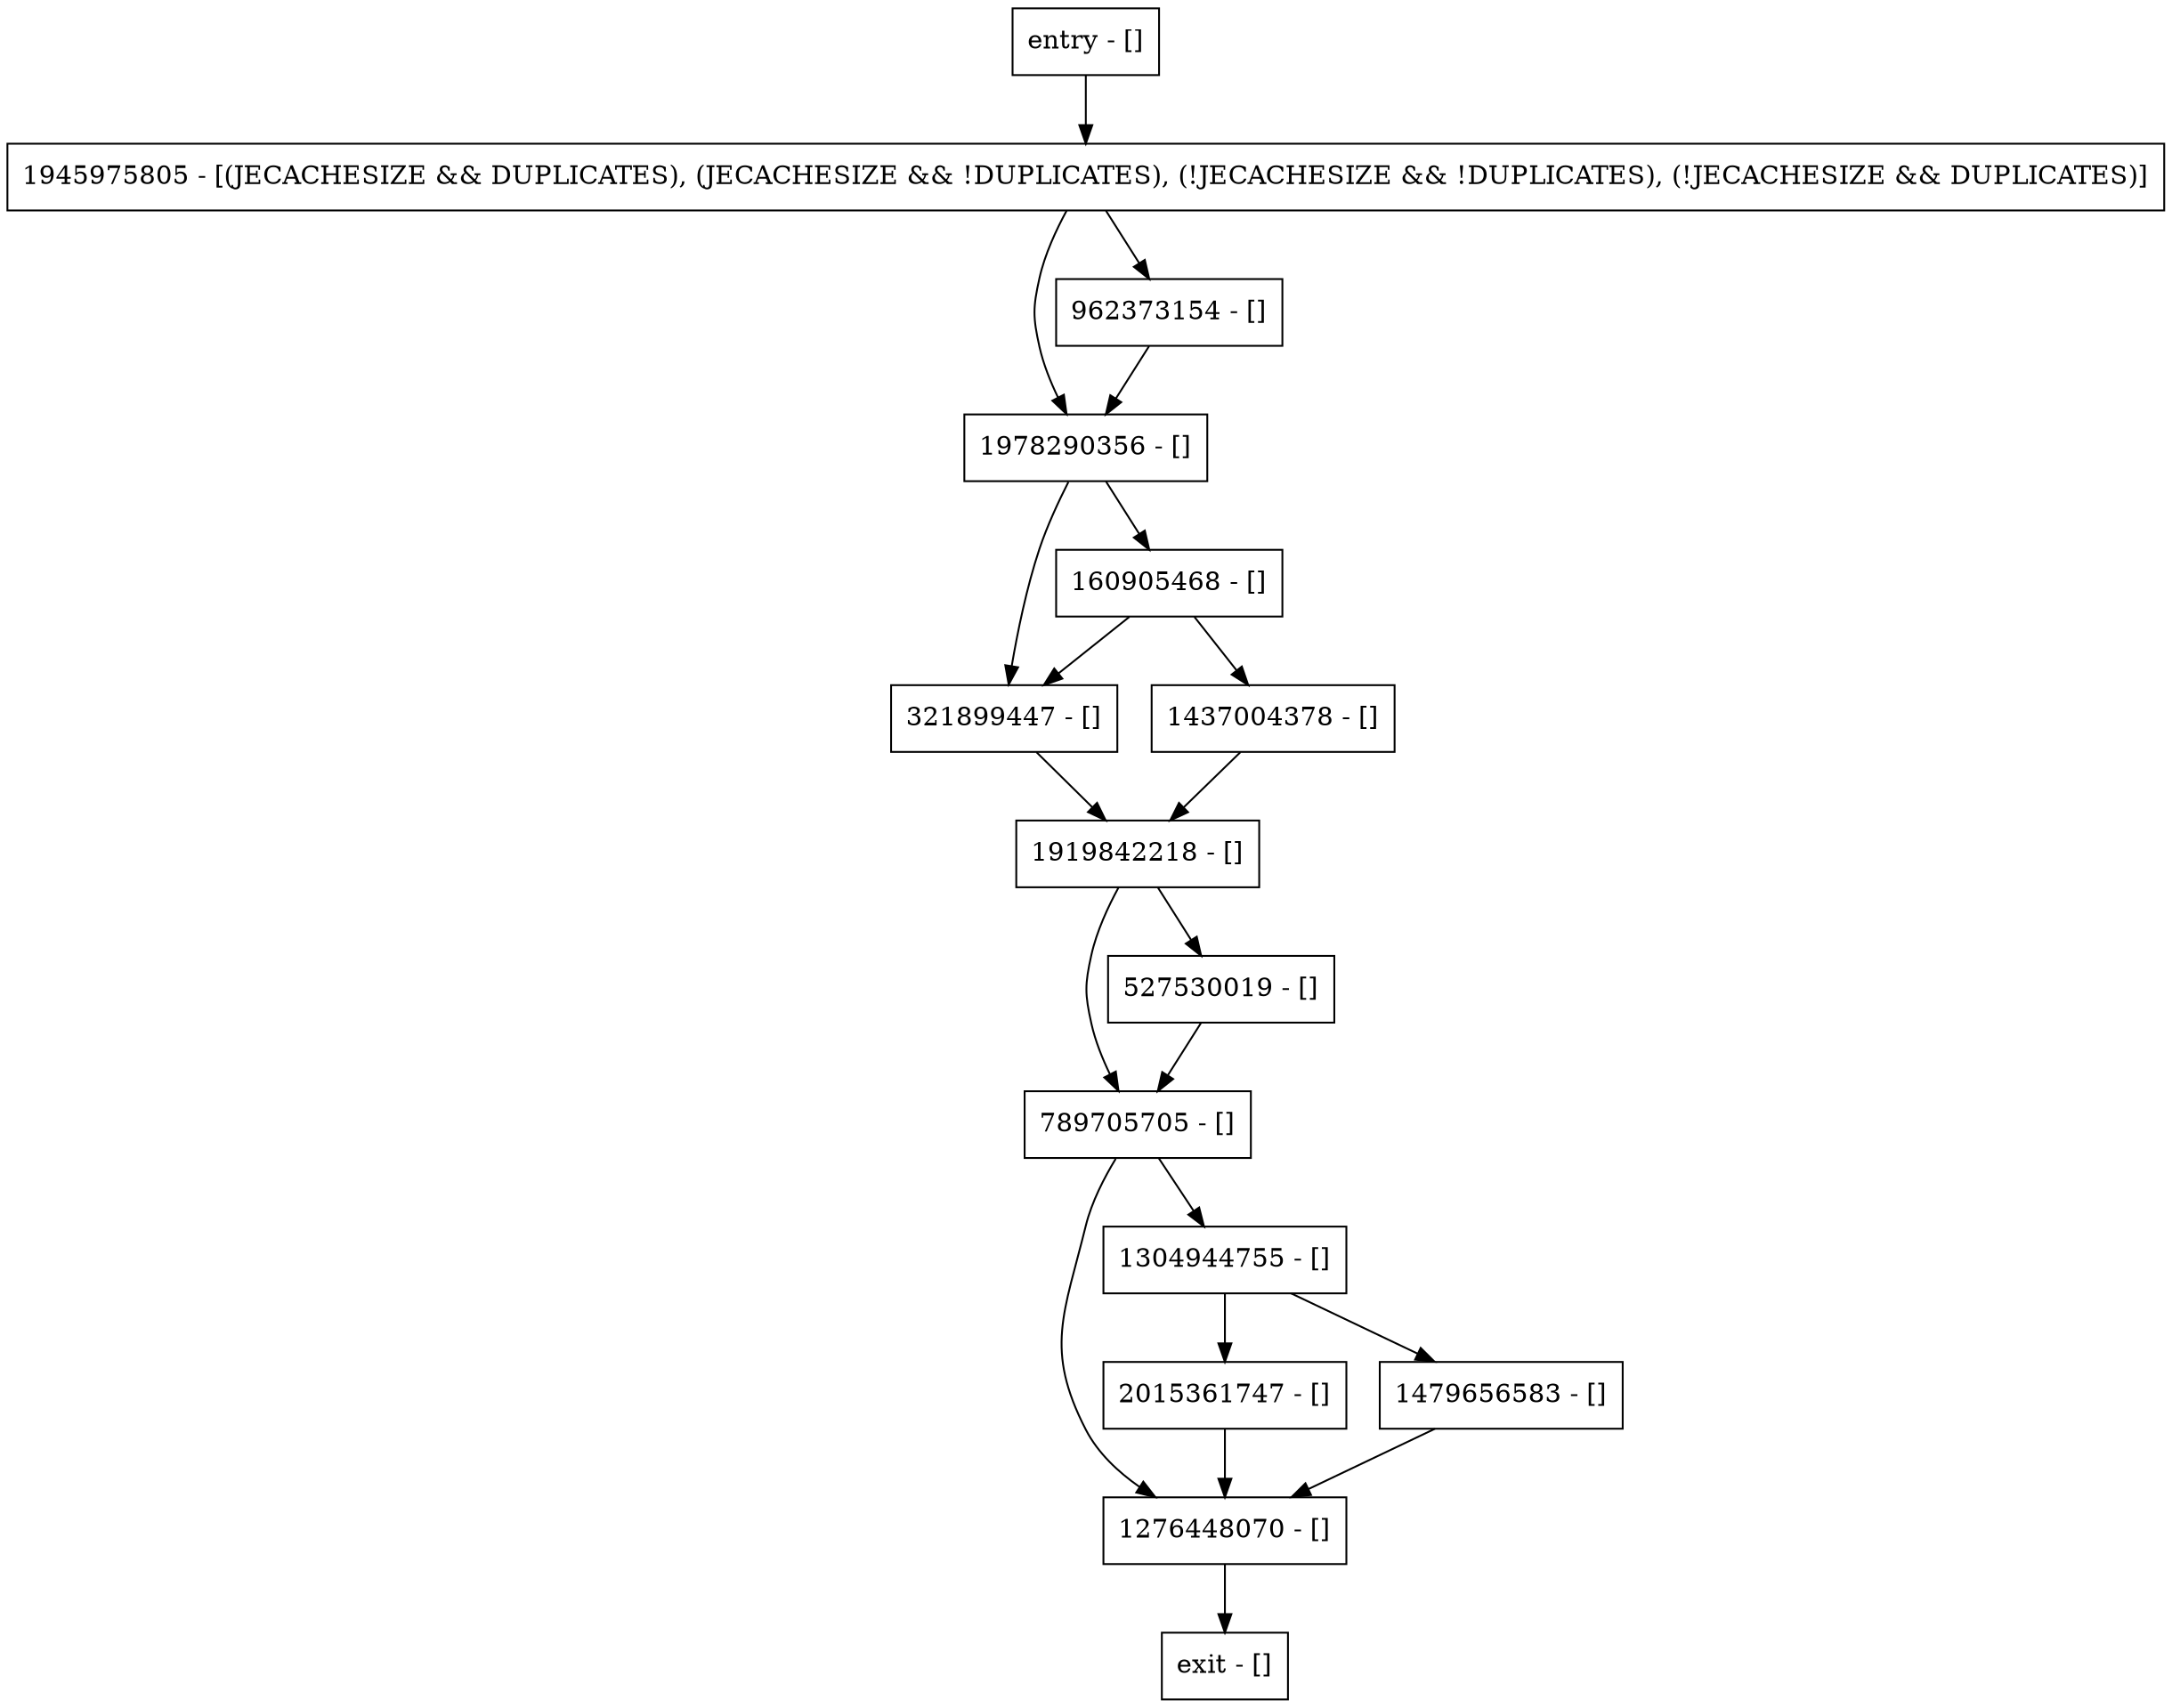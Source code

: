 digraph setConfigProperties {
node [shape=record];
1978290356 [label="1978290356 - []"];
1276448070 [label="1276448070 - []"];
1304944755 [label="1304944755 - []"];
160905468 [label="160905468 - []"];
789705705 [label="789705705 - []"];
2015361747 [label="2015361747 - []"];
321899447 [label="321899447 - []"];
1437004378 [label="1437004378 - []"];
962373154 [label="962373154 - []"];
entry [label="entry - []"];
exit [label="exit - []"];
527530019 [label="527530019 - []"];
1919842218 [label="1919842218 - []"];
1945975805 [label="1945975805 - [(JECACHESIZE && DUPLICATES), (JECACHESIZE && !DUPLICATES), (!JECACHESIZE && !DUPLICATES), (!JECACHESIZE && DUPLICATES)]"];
1479656583 [label="1479656583 - []"];
entry;
exit;
1978290356 -> 160905468;
1978290356 -> 321899447;
1276448070 -> exit;
1304944755 -> 2015361747;
1304944755 -> 1479656583;
160905468 -> 321899447;
160905468 -> 1437004378;
789705705 -> 1276448070;
789705705 -> 1304944755;
2015361747 -> 1276448070;
321899447 -> 1919842218;
1437004378 -> 1919842218;
962373154 -> 1978290356;
entry -> 1945975805;
527530019 -> 789705705;
1919842218 -> 527530019;
1919842218 -> 789705705;
1945975805 -> 1978290356;
1945975805 -> 962373154;
1479656583 -> 1276448070;
}
